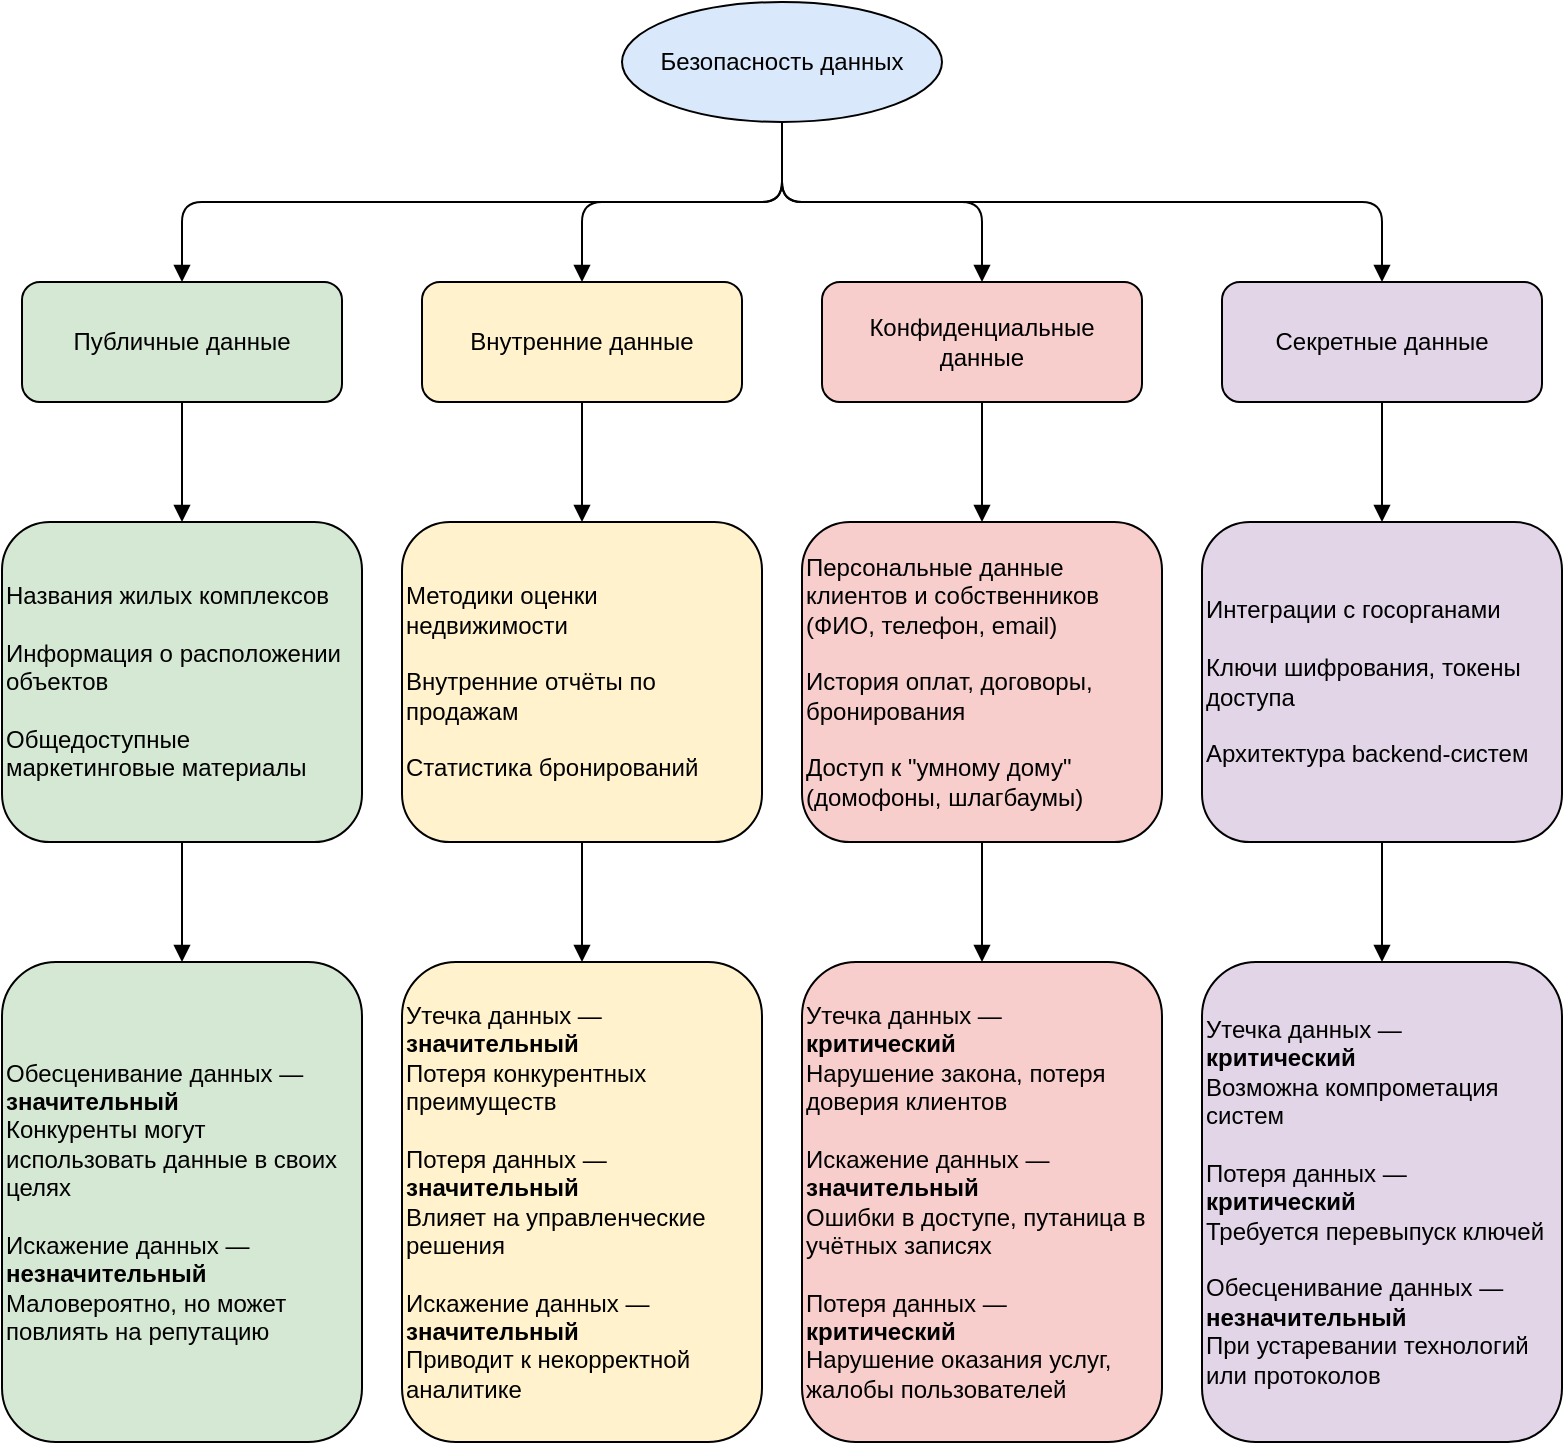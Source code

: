 <mxfile version="24.7.8">
  <diagram name="Mindmap Task1" id="0">
    <mxGraphModel dx="1146" dy="690" grid="1" gridSize="10" guides="1" tooltips="1" connect="1" arrows="1" fold="1" page="1" pageScale="1" pageWidth="827" pageHeight="1169" math="0" shadow="0">
      <root>
        <mxCell id="0" />
        <mxCell id="1" parent="0" />
        <mxCell id="2" value="Безопасность данных" style="ellipse;whiteSpace=wrap;html=1;fillColor=#dae8fc;" parent="1" vertex="1">
          <mxGeometry x="340" y="20" width="160" height="60" as="geometry" />
        </mxCell>
        <mxCell id="3" value="Секретные данные" style="rounded=1;whiteSpace=wrap;html=1;fillColor=#e1d5e7;" parent="1" vertex="1">
          <mxGeometry x="640" y="160" width="160" height="60" as="geometry" />
        </mxCell>
        <mxCell id="4" style="edgeStyle=orthogonalEdgeStyle;endArrow=block;html=1;exitX=0.5;exitY=1;exitDx=0;exitDy=0;" parent="1" source="2" target="3" edge="1">
          <mxGeometry relative="1" as="geometry" />
        </mxCell>
        <mxCell id="5" value="Конфиденциальные данные" style="rounded=1;whiteSpace=wrap;html=1;fillColor=#f8cecc;" parent="1" vertex="1">
          <mxGeometry x="440" y="160" width="160" height="60" as="geometry" />
        </mxCell>
        <mxCell id="6" style="edgeStyle=orthogonalEdgeStyle;endArrow=block;html=1;" parent="1" source="2" target="5" edge="1">
          <mxGeometry relative="1" as="geometry" />
        </mxCell>
        <mxCell id="7" value="Внутренние данные" style="rounded=1;whiteSpace=wrap;html=1;fillColor=#fff2cc;" parent="1" vertex="1">
          <mxGeometry x="240" y="160" width="160" height="60" as="geometry" />
        </mxCell>
        <mxCell id="8" style="edgeStyle=orthogonalEdgeStyle;endArrow=block;html=1;" parent="1" source="2" target="7" edge="1">
          <mxGeometry relative="1" as="geometry" />
        </mxCell>
        <mxCell id="9" value="Публичные данные" style="rounded=1;whiteSpace=wrap;html=1;fillColor=#d5e8d4;" parent="1" vertex="1">
          <mxGeometry x="40" y="160" width="160" height="60" as="geometry" />
        </mxCell>
        <mxCell id="10" style="edgeStyle=orthogonalEdgeStyle;endArrow=block;html=1;exitX=0.5;exitY=1;exitDx=0;exitDy=0;" parent="1" source="2" target="9" edge="1">
          <mxGeometry relative="1" as="geometry" />
        </mxCell>
        <mxCell id="Fk2Aft8MC1z8Pg3nxxoG-11" value="&lt;div&gt;Интеграции с госорганами&lt;/div&gt;&lt;div&gt;&lt;br&gt;&lt;/div&gt;&lt;div&gt;Ключи шифрования, токены доступа&lt;/div&gt;&lt;div&gt;&lt;br&gt;&lt;/div&gt;&lt;div&gt;Архитектура backend-систем&lt;/div&gt;" style="rounded=1;whiteSpace=wrap;html=1;fillColor=#e1d5e7;align=left;" parent="1" vertex="1">
          <mxGeometry x="630" y="280" width="180" height="160" as="geometry" />
        </mxCell>
        <mxCell id="Fk2Aft8MC1z8Pg3nxxoG-12" value="&lt;div&gt;Персональные данные клиентов и собственников (ФИО, телефон, email)&lt;/div&gt;&lt;div&gt;&lt;br&gt;&lt;/div&gt;&lt;div&gt;История оплат, договоры, бронирования&lt;/div&gt;&lt;div&gt;&lt;br&gt;&lt;/div&gt;&lt;div&gt;Доступ к &quot;умному дому&quot; (домофоны, шлагбаумы)&lt;/div&gt;" style="rounded=1;whiteSpace=wrap;html=1;fillColor=#f8cecc;align=left;" parent="1" vertex="1">
          <mxGeometry x="430" y="280" width="180" height="160" as="geometry" />
        </mxCell>
        <mxCell id="Fk2Aft8MC1z8Pg3nxxoG-13" value="&lt;div&gt;Методики оценки недвижимости&lt;/div&gt;&lt;div&gt;&lt;br&gt;&lt;/div&gt;&lt;div&gt;Внутренние отчёты по продажам&lt;/div&gt;&lt;div&gt;&lt;br&gt;&lt;/div&gt;&lt;div&gt;Статистика бронирований&lt;/div&gt;" style="rounded=1;whiteSpace=wrap;html=1;fillColor=#fff2cc;align=left;" parent="1" vertex="1">
          <mxGeometry x="230" y="280" width="180" height="160" as="geometry" />
        </mxCell>
        <mxCell id="Fk2Aft8MC1z8Pg3nxxoG-14" value="&lt;div&gt;Названия жилых комплексов&lt;br&gt;&lt;br&gt;&lt;/div&gt;&lt;div&gt;Информация о расположении объектов&lt;br&gt;&lt;br&gt;&lt;/div&gt;&lt;div style=&quot;&quot;&gt;Общедоступные маркетинговые материалы&lt;/div&gt;" style="rounded=1;whiteSpace=wrap;html=1;fillColor=#d5e8d4;align=left;" parent="1" vertex="1">
          <mxGeometry x="30" y="280" width="180" height="160" as="geometry" />
        </mxCell>
        <mxCell id="Fk2Aft8MC1z8Pg3nxxoG-15" value="&lt;div&gt;Обесценивание данных — &lt;b&gt;значительный&lt;/b&gt;&lt;/div&gt;&lt;div&gt;Конкуренты могут использовать данные в своих целях&lt;/div&gt;&lt;div&gt;&lt;br&gt;&lt;/div&gt;&lt;div&gt;Искажение данных — &lt;b&gt;незначительный&lt;/b&gt; Маловероятно, но может повлиять на репутацию&lt;/div&gt;" style="rounded=1;whiteSpace=wrap;html=1;fillColor=#d5e8d4;align=left;" parent="1" vertex="1">
          <mxGeometry x="30" y="500" width="180" height="240" as="geometry" />
        </mxCell>
        <mxCell id="Fk2Aft8MC1z8Pg3nxxoG-17" value="&lt;div&gt;Утечка данных — &lt;b&gt;значительный&lt;/b&gt;&lt;/div&gt;&lt;div&gt;Потеря конкурентных преимуществ&lt;/div&gt;&lt;div&gt;&lt;br&gt;&lt;/div&gt;&lt;div&gt;Потеря данных — &lt;b&gt;значительный&lt;/b&gt;&lt;/div&gt;&lt;div&gt;Влияет на управленческие решения&lt;/div&gt;&lt;div&gt;&lt;br&gt;&lt;/div&gt;&lt;div&gt;Искажение данных — &lt;b&gt;значительный&lt;/b&gt;&lt;/div&gt;&lt;div&gt;Приводит к некорректной аналитике&lt;/div&gt;" style="rounded=1;whiteSpace=wrap;html=1;fillColor=#fff2cc;align=left;" parent="1" vertex="1">
          <mxGeometry x="230" y="500" width="180" height="240" as="geometry" />
        </mxCell>
        <mxCell id="Fk2Aft8MC1z8Pg3nxxoG-18" value="&lt;div&gt;Утечка данных —&lt;/div&gt;&lt;div&gt;&lt;b&gt;критический&lt;/b&gt;&lt;/div&gt;&lt;div&gt;Нарушение закона, потеря доверия клиентов&lt;/div&gt;&lt;div&gt;&lt;br&gt;&lt;/div&gt;&lt;div&gt;Искажение данных — &lt;b&gt;значительный&lt;/b&gt;&lt;/div&gt;&lt;div&gt;Ошибки в доступе, путаница в учётных записях&lt;/div&gt;&lt;div&gt;&lt;br&gt;Потеря данных — &lt;b&gt;критический&lt;/b&gt;&lt;/div&gt;&lt;div&gt;Нарушение оказания услуг, жалобы пользователей&lt;/div&gt;" style="rounded=1;whiteSpace=wrap;html=1;fillColor=#f8cecc;align=left;" parent="1" vertex="1">
          <mxGeometry x="430" y="500" width="180" height="240" as="geometry" />
        </mxCell>
        <mxCell id="Fk2Aft8MC1z8Pg3nxxoG-19" value="&lt;div&gt;Утечка данных —&lt;/div&gt;&lt;div&gt;&lt;b&gt;критический&lt;/b&gt;&lt;/div&gt;&lt;div&gt;Возможна компрометация систем&lt;/div&gt;&lt;div&gt;&lt;br&gt;&lt;/div&gt;&lt;div&gt;Потеря данных —&lt;/div&gt;&lt;div&gt;&lt;b&gt;критический&lt;/b&gt;&lt;/div&gt;&lt;div&gt;Требуется перевыпуск ключей&lt;/div&gt;&lt;div&gt;&lt;br&gt;&lt;/div&gt;&lt;div&gt;Обесценивание данных — &lt;b&gt;незначительный&lt;/b&gt;&lt;/div&gt;&lt;div&gt;При устаревании технологий или протоколов&lt;/div&gt;" style="rounded=1;whiteSpace=wrap;html=1;fillColor=#e1d5e7;align=left;" parent="1" vertex="1">
          <mxGeometry x="630" y="500" width="180" height="240" as="geometry" />
        </mxCell>
        <mxCell id="Fk2Aft8MC1z8Pg3nxxoG-20" style="edgeStyle=orthogonalEdgeStyle;endArrow=block;html=1;exitX=0.5;exitY=1;exitDx=0;exitDy=0;entryX=0.5;entryY=0;entryDx=0;entryDy=0;" parent="1" source="9" target="Fk2Aft8MC1z8Pg3nxxoG-14" edge="1">
          <mxGeometry relative="1" as="geometry">
            <mxPoint x="430" y="90" as="sourcePoint" />
            <mxPoint x="130" y="170" as="targetPoint" />
          </mxGeometry>
        </mxCell>
        <mxCell id="Fk2Aft8MC1z8Pg3nxxoG-21" style="edgeStyle=orthogonalEdgeStyle;endArrow=block;html=1;exitX=0.5;exitY=1;exitDx=0;exitDy=0;entryX=0.5;entryY=0;entryDx=0;entryDy=0;" parent="1" source="Fk2Aft8MC1z8Pg3nxxoG-14" target="Fk2Aft8MC1z8Pg3nxxoG-15" edge="1">
          <mxGeometry relative="1" as="geometry">
            <mxPoint x="130" y="230" as="sourcePoint" />
            <mxPoint x="130" y="290" as="targetPoint" />
            <Array as="points">
              <mxPoint x="120" y="470" />
              <mxPoint x="120" y="470" />
            </Array>
          </mxGeometry>
        </mxCell>
        <mxCell id="Fk2Aft8MC1z8Pg3nxxoG-22" style="edgeStyle=orthogonalEdgeStyle;endArrow=block;html=1;exitX=0.5;exitY=1;exitDx=0;exitDy=0;entryX=0.5;entryY=0;entryDx=0;entryDy=0;" parent="1" source="Fk2Aft8MC1z8Pg3nxxoG-13" target="Fk2Aft8MC1z8Pg3nxxoG-17" edge="1">
          <mxGeometry relative="1" as="geometry">
            <mxPoint x="130" y="450" as="sourcePoint" />
            <mxPoint x="130" y="510" as="targetPoint" />
            <Array as="points">
              <mxPoint x="320" y="470" />
              <mxPoint x="320" y="470" />
            </Array>
          </mxGeometry>
        </mxCell>
        <mxCell id="Fk2Aft8MC1z8Pg3nxxoG-23" style="edgeStyle=orthogonalEdgeStyle;endArrow=block;html=1;exitX=0.5;exitY=1;exitDx=0;exitDy=0;entryX=0.5;entryY=0;entryDx=0;entryDy=0;" parent="1" source="Fk2Aft8MC1z8Pg3nxxoG-12" target="Fk2Aft8MC1z8Pg3nxxoG-18" edge="1">
          <mxGeometry relative="1" as="geometry">
            <mxPoint x="130" y="450" as="sourcePoint" />
            <mxPoint x="130" y="510" as="targetPoint" />
            <Array as="points">
              <mxPoint x="520" y="460" />
              <mxPoint x="520" y="460" />
            </Array>
          </mxGeometry>
        </mxCell>
        <mxCell id="Fk2Aft8MC1z8Pg3nxxoG-24" style="edgeStyle=orthogonalEdgeStyle;endArrow=block;html=1;exitX=0.5;exitY=1;exitDx=0;exitDy=0;entryX=0.5;entryY=0;entryDx=0;entryDy=0;" parent="1" source="Fk2Aft8MC1z8Pg3nxxoG-11" target="Fk2Aft8MC1z8Pg3nxxoG-19" edge="1">
          <mxGeometry relative="1" as="geometry">
            <mxPoint x="330" y="450" as="sourcePoint" />
            <mxPoint x="330" y="510" as="targetPoint" />
            <Array as="points">
              <mxPoint x="720" y="440" />
              <mxPoint x="720" y="440" />
            </Array>
          </mxGeometry>
        </mxCell>
        <mxCell id="Fk2Aft8MC1z8Pg3nxxoG-25" style="edgeStyle=orthogonalEdgeStyle;endArrow=block;html=1;exitX=0.5;exitY=1;exitDx=0;exitDy=0;entryX=0.5;entryY=0;entryDx=0;entryDy=0;" parent="1" source="7" target="Fk2Aft8MC1z8Pg3nxxoG-13" edge="1">
          <mxGeometry relative="1" as="geometry">
            <mxPoint x="330" y="450" as="sourcePoint" />
            <mxPoint x="330" y="510" as="targetPoint" />
            <Array as="points">
              <mxPoint x="320" y="250" />
              <mxPoint x="320" y="250" />
            </Array>
          </mxGeometry>
        </mxCell>
        <mxCell id="Fk2Aft8MC1z8Pg3nxxoG-26" style="edgeStyle=orthogonalEdgeStyle;endArrow=block;html=1;exitX=0.5;exitY=1;exitDx=0;exitDy=0;entryX=0.5;entryY=0;entryDx=0;entryDy=0;" parent="1" source="5" target="Fk2Aft8MC1z8Pg3nxxoG-12" edge="1">
          <mxGeometry relative="1" as="geometry">
            <mxPoint x="530" y="450" as="sourcePoint" />
            <mxPoint x="530" y="510" as="targetPoint" />
            <Array as="points">
              <mxPoint x="520" y="250" />
              <mxPoint x="520" y="250" />
            </Array>
          </mxGeometry>
        </mxCell>
        <mxCell id="Fk2Aft8MC1z8Pg3nxxoG-27" style="edgeStyle=orthogonalEdgeStyle;endArrow=block;html=1;exitX=0.5;exitY=1;exitDx=0;exitDy=0;entryX=0.5;entryY=0;entryDx=0;entryDy=0;" parent="1" source="3" target="Fk2Aft8MC1z8Pg3nxxoG-11" edge="1">
          <mxGeometry relative="1" as="geometry">
            <mxPoint x="730" y="450" as="sourcePoint" />
            <mxPoint x="730" y="510" as="targetPoint" />
            <Array as="points">
              <mxPoint x="720" y="240" />
              <mxPoint x="720" y="240" />
            </Array>
          </mxGeometry>
        </mxCell>
      </root>
    </mxGraphModel>
  </diagram>
</mxfile>
